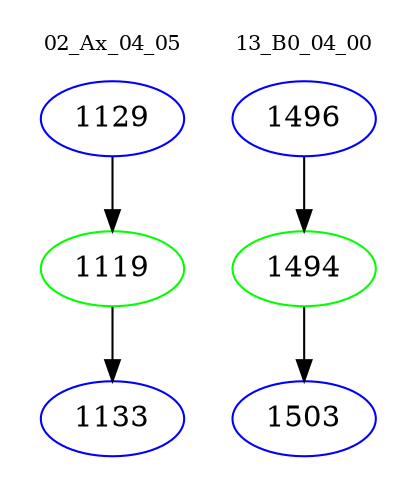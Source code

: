 digraph{
subgraph cluster_0 {
color = white
label = "02_Ax_04_05";
fontsize=10;
T0_1129 [label="1129", color="blue"]
T0_1129 -> T0_1119 [color="black"]
T0_1119 [label="1119", color="green"]
T0_1119 -> T0_1133 [color="black"]
T0_1133 [label="1133", color="blue"]
}
subgraph cluster_1 {
color = white
label = "13_B0_04_00";
fontsize=10;
T1_1496 [label="1496", color="blue"]
T1_1496 -> T1_1494 [color="black"]
T1_1494 [label="1494", color="green"]
T1_1494 -> T1_1503 [color="black"]
T1_1503 [label="1503", color="blue"]
}
}
